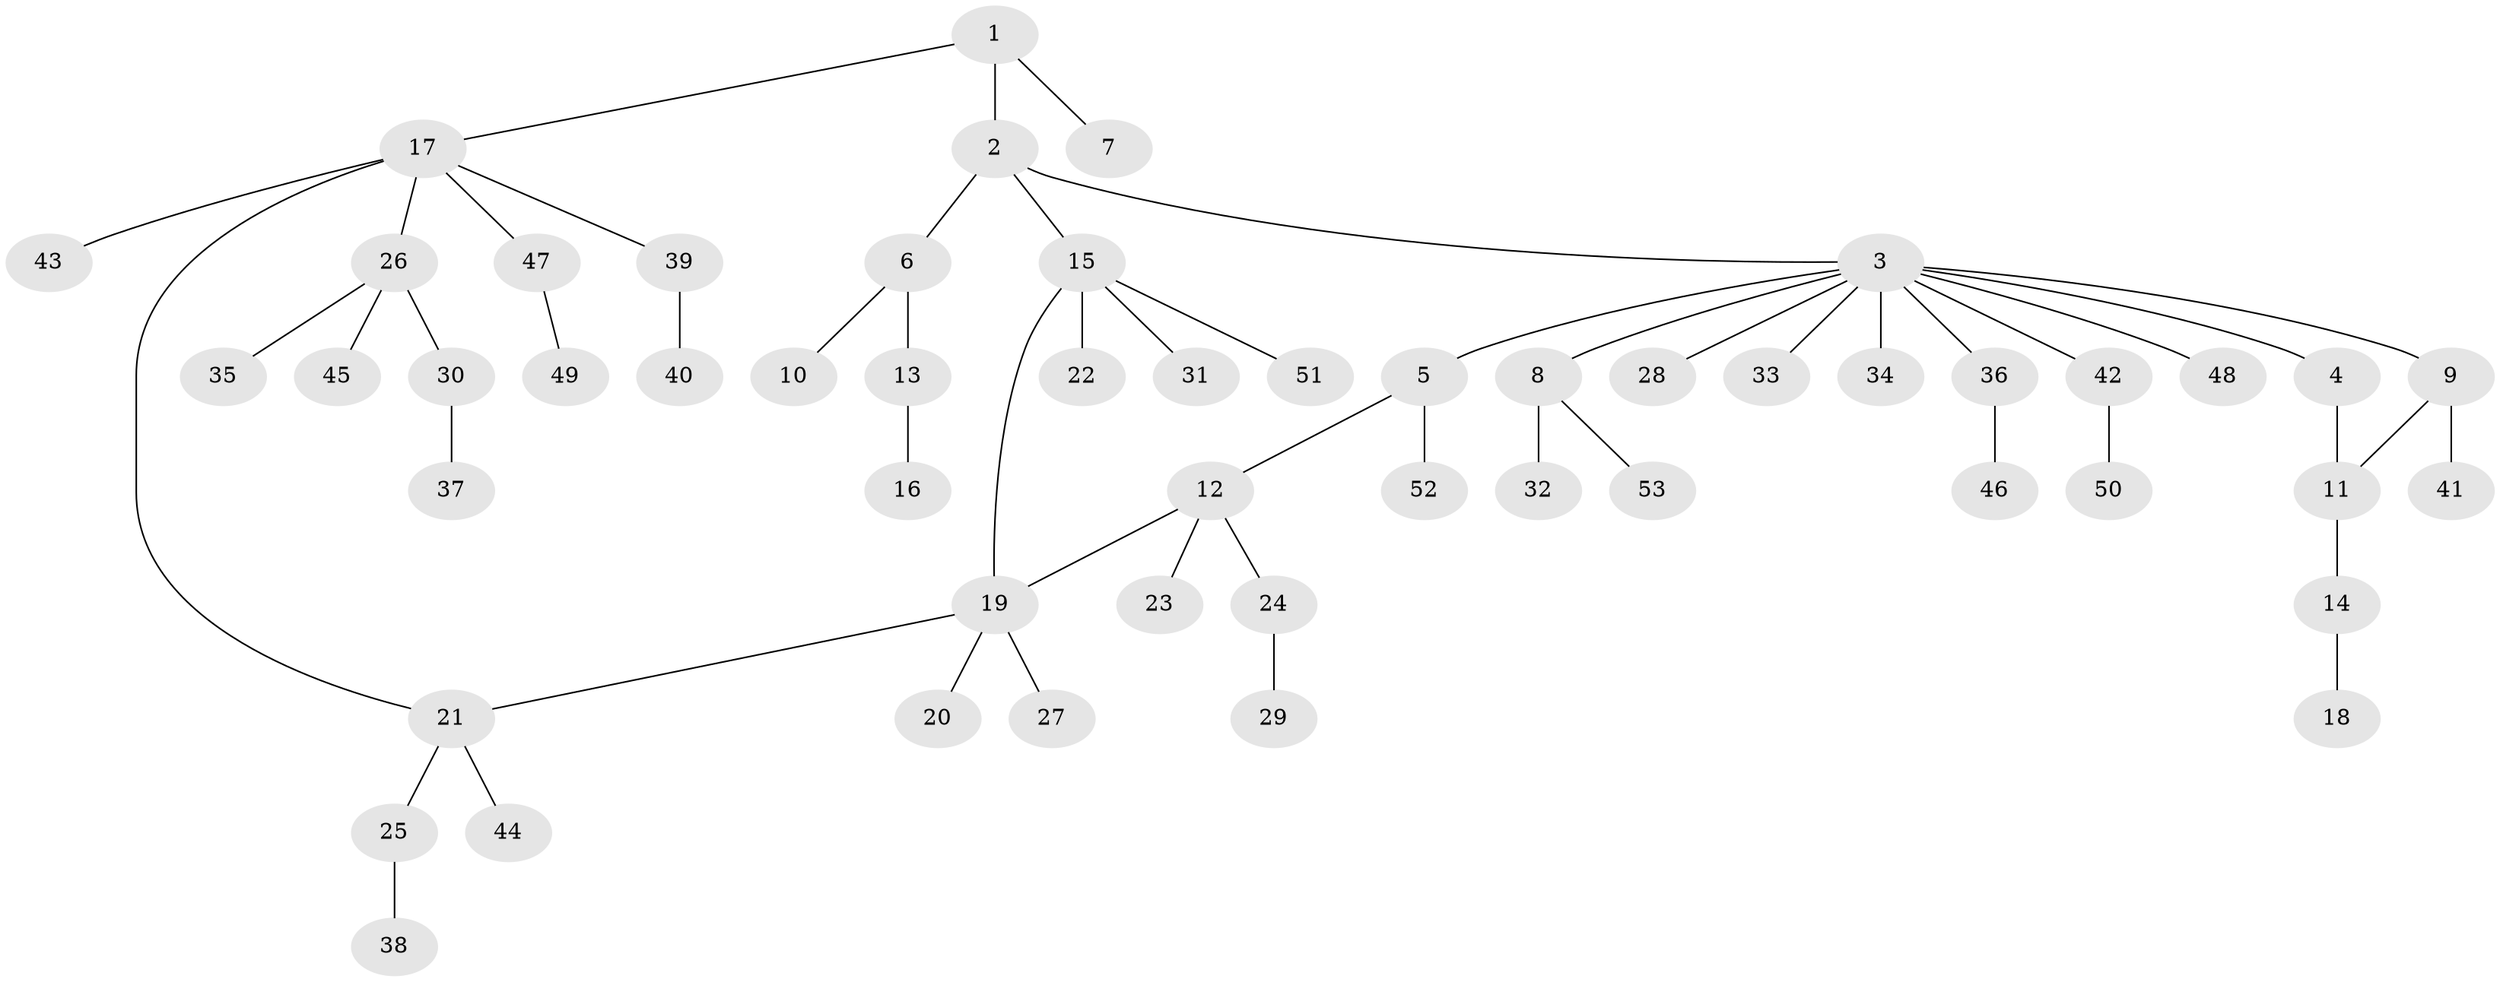 // Generated by graph-tools (version 1.1) at 2025/11/02/27/25 16:11:15]
// undirected, 53 vertices, 55 edges
graph export_dot {
graph [start="1"]
  node [color=gray90,style=filled];
  1;
  2;
  3;
  4;
  5;
  6;
  7;
  8;
  9;
  10;
  11;
  12;
  13;
  14;
  15;
  16;
  17;
  18;
  19;
  20;
  21;
  22;
  23;
  24;
  25;
  26;
  27;
  28;
  29;
  30;
  31;
  32;
  33;
  34;
  35;
  36;
  37;
  38;
  39;
  40;
  41;
  42;
  43;
  44;
  45;
  46;
  47;
  48;
  49;
  50;
  51;
  52;
  53;
  1 -- 2;
  1 -- 7;
  1 -- 17;
  2 -- 3;
  2 -- 6;
  2 -- 15;
  3 -- 4;
  3 -- 5;
  3 -- 8;
  3 -- 9;
  3 -- 28;
  3 -- 33;
  3 -- 34;
  3 -- 36;
  3 -- 42;
  3 -- 48;
  4 -- 11;
  5 -- 12;
  5 -- 52;
  6 -- 10;
  6 -- 13;
  8 -- 32;
  8 -- 53;
  9 -- 11;
  9 -- 41;
  11 -- 14;
  12 -- 19;
  12 -- 23;
  12 -- 24;
  13 -- 16;
  14 -- 18;
  15 -- 19;
  15 -- 22;
  15 -- 31;
  15 -- 51;
  17 -- 21;
  17 -- 26;
  17 -- 39;
  17 -- 43;
  17 -- 47;
  19 -- 20;
  19 -- 21;
  19 -- 27;
  21 -- 25;
  21 -- 44;
  24 -- 29;
  25 -- 38;
  26 -- 30;
  26 -- 35;
  26 -- 45;
  30 -- 37;
  36 -- 46;
  39 -- 40;
  42 -- 50;
  47 -- 49;
}
